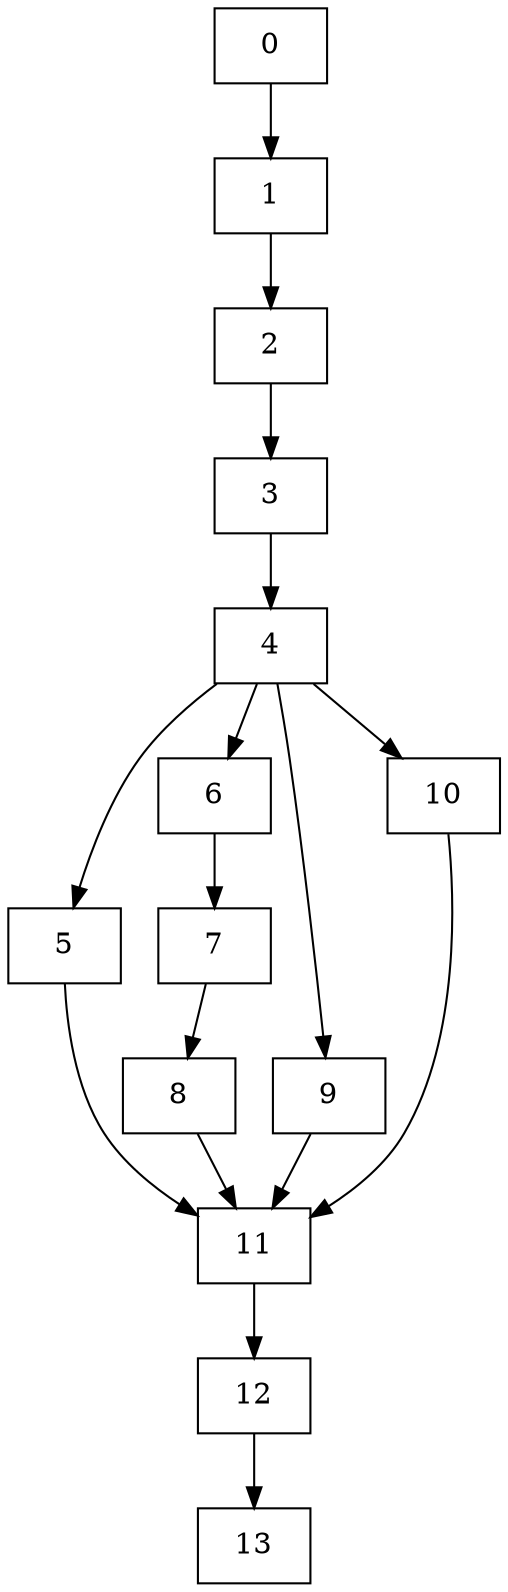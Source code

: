 digraph G {
  0 [shape=box, ];
  1 [shape=box, ];
  2 [shape=box, ];
  3 [shape=box, ];
  4 [shape=box, ];
  5 [shape=box, ];
  6 [shape=box, ];
  7 [shape=box, ];
  8 [shape=box, ];
  9 [shape=box, ];
  10 [shape=box, ];
  11 [shape=box, ];
  12 [shape=box, ];
  13 [shape=box, ];
  
  
  0 -> 1;
  1 -> 2;
  2 -> 3;
  3 -> 4;
  4 -> 5;
  4 -> 6;
  4 -> 9;
  4 -> 10;
  5 -> 11;
  6 -> 7;
  7 -> 8;
  8 -> 11;
  9 -> 11;
  10 -> 11;
  11 -> 12;
  12 -> 13;
  
  }